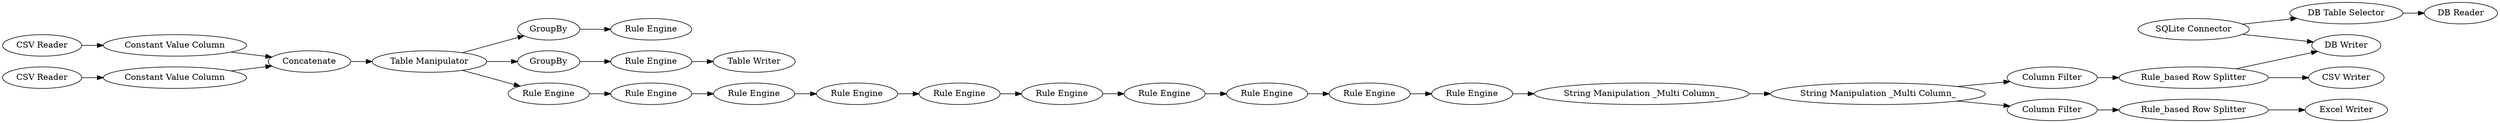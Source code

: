 digraph {
	10 -> 13
	20 -> 21
	7 -> 8
	24 -> 26
	4 -> 3
	28 -> 24
	8 -> 9
	12 -> 14
	34 -> 35
	21 -> 22
	23 -> 28
	2 -> 4
	22 -> 23
	18 -> 19
	6 -> 11
	32 -> 34
	14 -> 15
	17 -> 18
	24 -> 33
	11 -> 12
	27 -> 30
	15 -> 16
	6 -> 10
	30 -> 29
	6 -> 7
	23 -> 27
	3 -> 6
	5 -> 3
	32 -> 33
	19 -> 20
	16 -> 17
	1 -> 5
	27 [label="Column Filter"]
	7 [label=GroupBy]
	9 [label="Table Writer"]
	18 [label="Rule Engine"]
	21 [label="Rule Engine"]
	26 [label="CSV Writer"]
	8 [label="Rule Engine"]
	32 [label="SQLite Connector"]
	17 [label="Rule Engine"]
	3 [label=Concatenate]
	19 [label="Rule Engine"]
	24 [label="Rule_based Row Splitter"]
	6 [label="Table Manipulator"]
	15 [label="Rule Engine"]
	12 [label="Rule Engine"]
	10 [label=GroupBy]
	16 [label="Rule Engine"]
	1 [label="CSV Reader"]
	22 [label="String Manipulation _Multi Column_"]
	28 [label="Column Filter"]
	11 [label="Rule Engine"]
	4 [label="Constant Value Column"]
	23 [label="String Manipulation _Multi Column_"]
	14 [label="Rule Engine"]
	5 [label="Constant Value Column"]
	13 [label="Rule Engine"]
	20 [label="Rule Engine"]
	35 [label="DB Reader"]
	34 [label="DB Table Selector"]
	29 [label="Excel Writer"]
	33 [label="DB Writer"]
	30 [label="Rule_based Row Splitter"]
	2 [label="CSV Reader"]
	rankdir=LR
}
